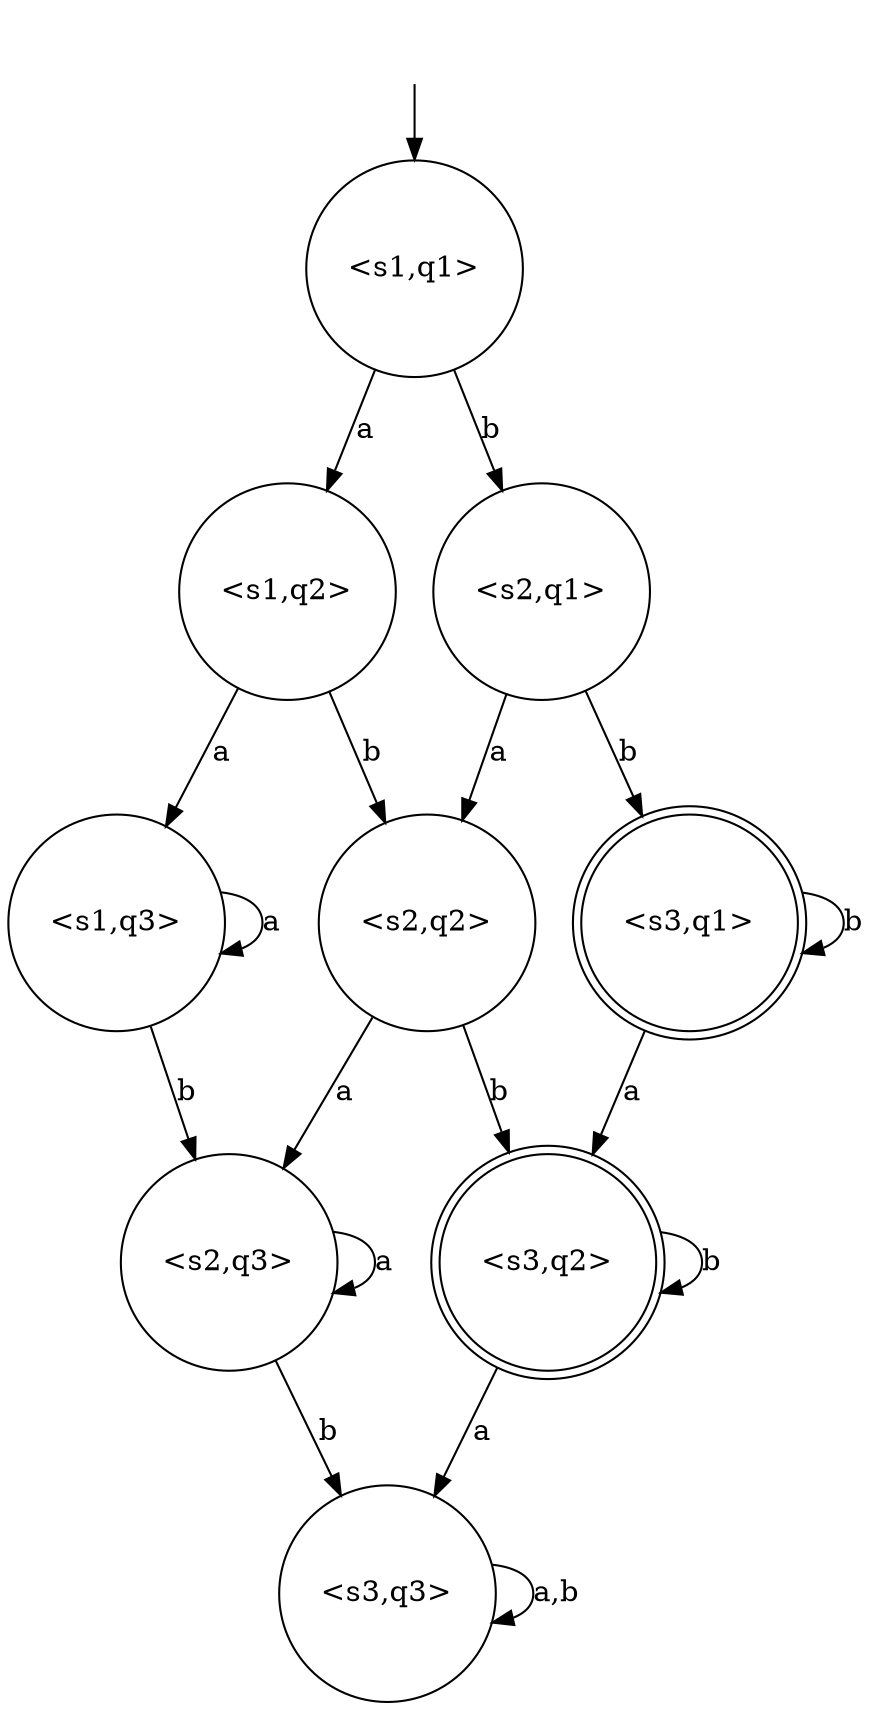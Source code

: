 digraph name {
node [shape=circle]
"<s1,q1>"
"<s2,q3>"
"<s1,q2>"
"<s2,q2>"
"<s1,q3>"
"<s2,q1>"
"<s3,q1>"[shape = doublecircle]
"<s3,q2>"[shape = doublecircle]
"<s3,q3>"
start[label = "", shape = none]
start -> "<s1,q1>"
"<s1,q1>"->"<s1,q2>"[label="a"]
"<s1,q1>"->"<s2,q1>"[label="b"]
"<s2,q3>"->"<s2,q3>"[label="a"]
"<s2,q3>"->"<s3,q3>"[label="b"]
"<s1,q2>"->"<s2,q2>"[label="b"]
"<s1,q2>"->"<s1,q3>"[label="a"]
"<s2,q2>"->"<s2,q3>"[label="a"]
"<s2,q2>"->"<s3,q2>"[label="b"]
"<s1,q3>"->"<s1,q3>"[label="a"]
"<s1,q3>"->"<s2,q3>"[label="b"]
"<s2,q1>"->"<s2,q2>"[label="a"]
"<s2,q1>"->"<s3,q1>"[label="b"]
"<s3,q1>"->"<s3,q2>"[label="a"]
"<s3,q1>"->"<s3,q1>"[label="b"]
"<s3,q2>"->"<s3,q3>"[label="a"]
"<s3,q2>"->"<s3,q2>"[label="b"]
"<s3,q3>"->"<s3,q3>"[label="a,b"]
}